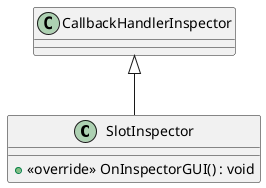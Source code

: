 @startuml
class SlotInspector {
    + <<override>> OnInspectorGUI() : void
}
CallbackHandlerInspector <|-- SlotInspector
@enduml
